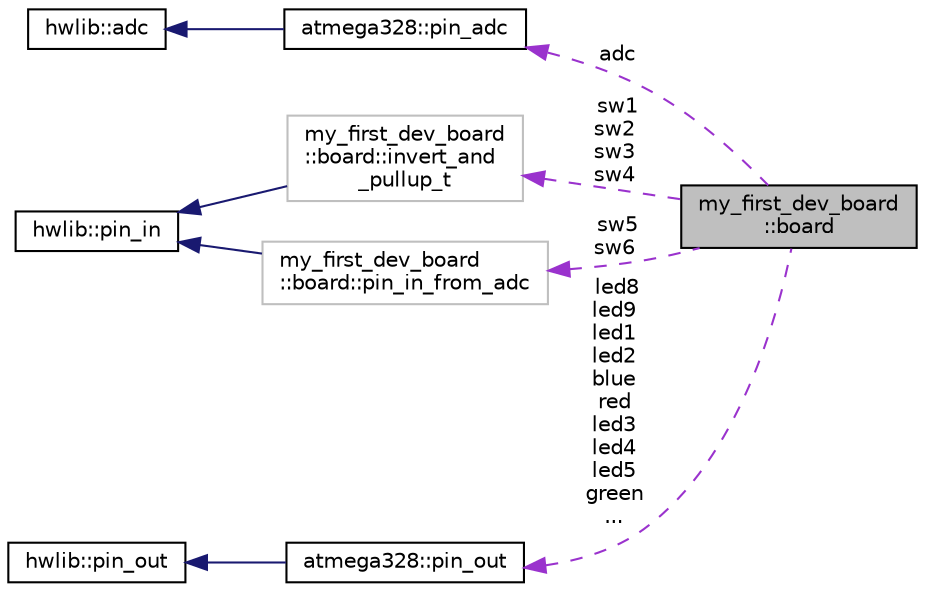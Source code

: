 digraph "my_first_dev_board::board"
{
  edge [fontname="Helvetica",fontsize="10",labelfontname="Helvetica",labelfontsize="10"];
  node [fontname="Helvetica",fontsize="10",shape=record];
  rankdir="LR";
  Node1 [label="my_first_dev_board\l::board",height=0.2,width=0.4,color="black", fillcolor="grey75", style="filled", fontcolor="black"];
  Node2 -> Node1 [dir="back",color="darkorchid3",fontsize="10",style="dashed",label=" adc" ,fontname="Helvetica"];
  Node2 [label="atmega328::pin_adc",height=0.2,width=0.4,color="black", fillcolor="white", style="filled",URL="$classatmega328_1_1pin__adc.html"];
  Node3 -> Node2 [dir="back",color="midnightblue",fontsize="10",style="solid",fontname="Helvetica"];
  Node3 [label="hwlib::adc",height=0.2,width=0.4,color="black", fillcolor="white", style="filled",URL="$classhwlib_1_1adc.html"];
  Node4 -> Node1 [dir="back",color="darkorchid3",fontsize="10",style="dashed",label=" sw1\nsw2\nsw3\nsw4" ,fontname="Helvetica"];
  Node4 [label="my_first_dev_board\l::board::invert_and\l_pullup_t",height=0.2,width=0.4,color="grey75", fillcolor="white", style="filled"];
  Node5 -> Node4 [dir="back",color="midnightblue",fontsize="10",style="solid",fontname="Helvetica"];
  Node5 [label="hwlib::pin_in",height=0.2,width=0.4,color="black", fillcolor="white", style="filled",URL="$classhwlib_1_1pin__in.html"];
  Node6 -> Node1 [dir="back",color="darkorchid3",fontsize="10",style="dashed",label=" sw5\nsw6" ,fontname="Helvetica"];
  Node6 [label="my_first_dev_board\l::board::pin_in_from_adc",height=0.2,width=0.4,color="grey75", fillcolor="white", style="filled"];
  Node5 -> Node6 [dir="back",color="midnightblue",fontsize="10",style="solid",fontname="Helvetica"];
  Node7 -> Node1 [dir="back",color="darkorchid3",fontsize="10",style="dashed",label=" led8\nled9\nled1\nled2\nblue\nred\nled3\nled4\nled5\ngreen\n..." ,fontname="Helvetica"];
  Node7 [label="atmega328::pin_out",height=0.2,width=0.4,color="black", fillcolor="white", style="filled",URL="$classatmega328_1_1pin__out.html",tooltip="pin_out implementation for a ATMega328P "];
  Node8 -> Node7 [dir="back",color="midnightblue",fontsize="10",style="solid",fontname="Helvetica"];
  Node8 [label="hwlib::pin_out",height=0.2,width=0.4,color="black", fillcolor="white", style="filled",URL="$classhwlib_1_1pin__out.html"];
}
